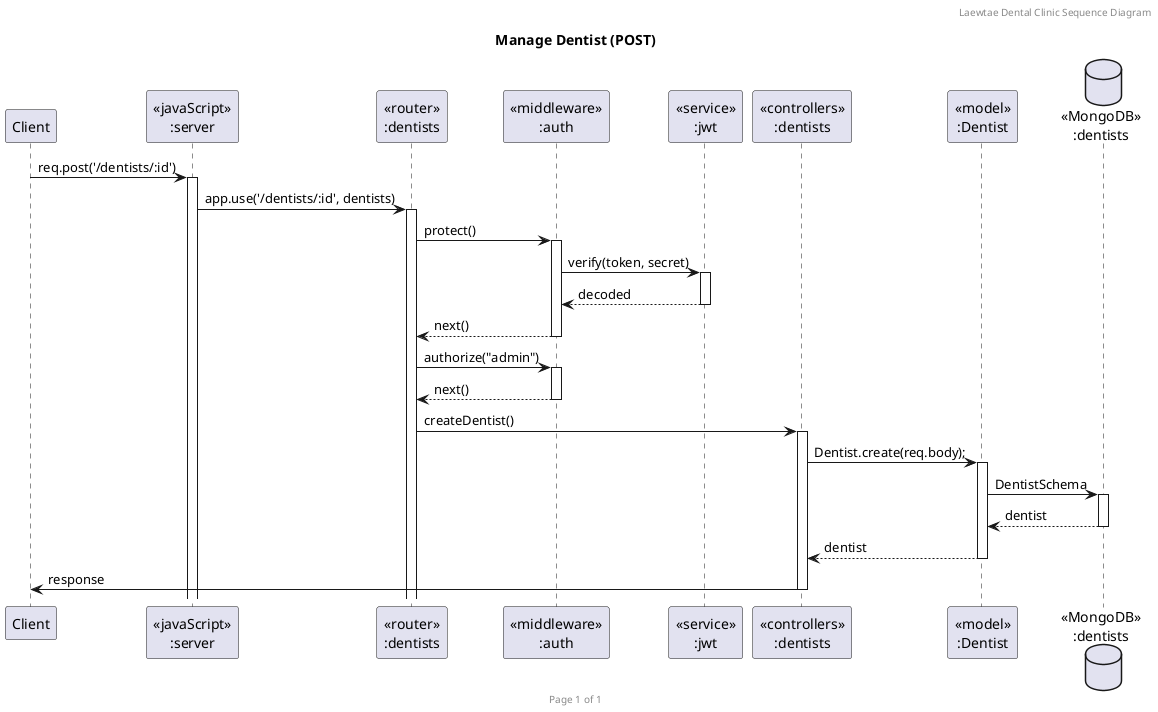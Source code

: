 @startuml Manage Dentist (POST)

header Laewtae Dental Clinic Sequence Diagram
footer Page %page% of %lastpage%
title "Manage Dentist (POST)"

participant "Client" as client
participant "<<javaScript>>\n:server" as server
participant "<<router>>\n:dentists" as routerDentists
participant "<<middleware>>\n:auth" as auth
participant "<<service>>\n:jwt" as jwt
participant "<<controllers>>\n:dentists" as controllersDentists
participant "<<model>>\n:Dentist" as modelDentist
database "<<MongoDB>>\n:dentists" as DentistsDatabase

client->server ++:req.post('/dentists/:id')
server->routerDentists ++:app.use('/dentists/:id', dentists)
routerDentists -> auth ++:protect()
auth -> jwt ++:verify(token, secret)
auth <-- jwt --:decoded
routerDentists <-- auth --:next()

routerDentists -> auth ++:authorize("admin")
routerDentists <-- auth --:next()

routerDentists -> controllersDentists ++:createDentist()
controllersDentists->modelDentist ++:Dentist.create(req.body);
modelDentist ->DentistsDatabase ++: DentistSchema
DentistsDatabase --> modelDentist --: dentist
controllersDentists <-- modelDentist --: dentist
client <- controllersDentists --:response

@enduml